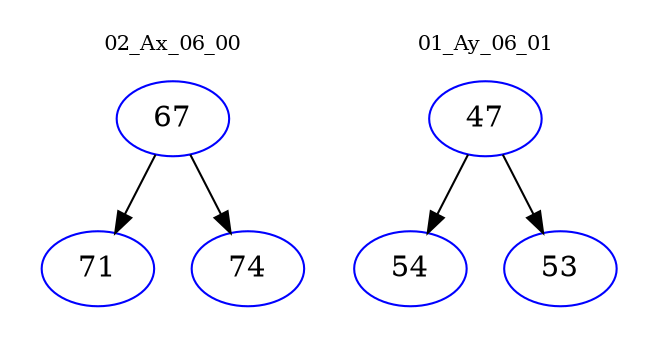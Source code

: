 digraph{
subgraph cluster_0 {
color = white
label = "02_Ax_06_00";
fontsize=10;
T0_67 [label="67", color="blue"]
T0_67 -> T0_71 [color="black"]
T0_71 [label="71", color="blue"]
T0_67 -> T0_74 [color="black"]
T0_74 [label="74", color="blue"]
}
subgraph cluster_1 {
color = white
label = "01_Ay_06_01";
fontsize=10;
T1_47 [label="47", color="blue"]
T1_47 -> T1_54 [color="black"]
T1_54 [label="54", color="blue"]
T1_47 -> T1_53 [color="black"]
T1_53 [label="53", color="blue"]
}
}
